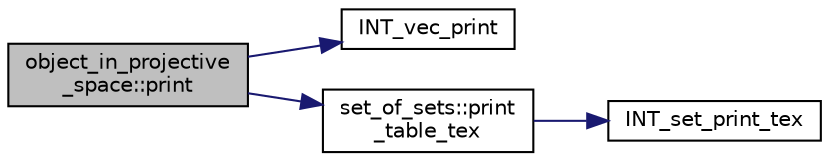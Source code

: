 digraph "object_in_projective_space::print"
{
  edge [fontname="Helvetica",fontsize="10",labelfontname="Helvetica",labelfontsize="10"];
  node [fontname="Helvetica",fontsize="10",shape=record];
  rankdir="LR";
  Node174 [label="object_in_projective\l_space::print",height=0.2,width=0.4,color="black", fillcolor="grey75", style="filled", fontcolor="black"];
  Node174 -> Node175 [color="midnightblue",fontsize="10",style="solid",fontname="Helvetica"];
  Node175 [label="INT_vec_print",height=0.2,width=0.4,color="black", fillcolor="white", style="filled",URL="$df/dbf/sajeeb_8_c.html#a79a5901af0b47dd0d694109543c027fe"];
  Node174 -> Node176 [color="midnightblue",fontsize="10",style="solid",fontname="Helvetica"];
  Node176 [label="set_of_sets::print\l_table_tex",height=0.2,width=0.4,color="black", fillcolor="white", style="filled",URL="$da/dd6/classset__of__sets.html#ad9e8a969374e6e8e9d8d5fa719a59627"];
  Node176 -> Node177 [color="midnightblue",fontsize="10",style="solid",fontname="Helvetica"];
  Node177 [label="INT_set_print_tex",height=0.2,width=0.4,color="black", fillcolor="white", style="filled",URL="$d5/db4/io__and__os_8h.html#adad0666de5d38c0caa4769f9f4756c0b"];
}

